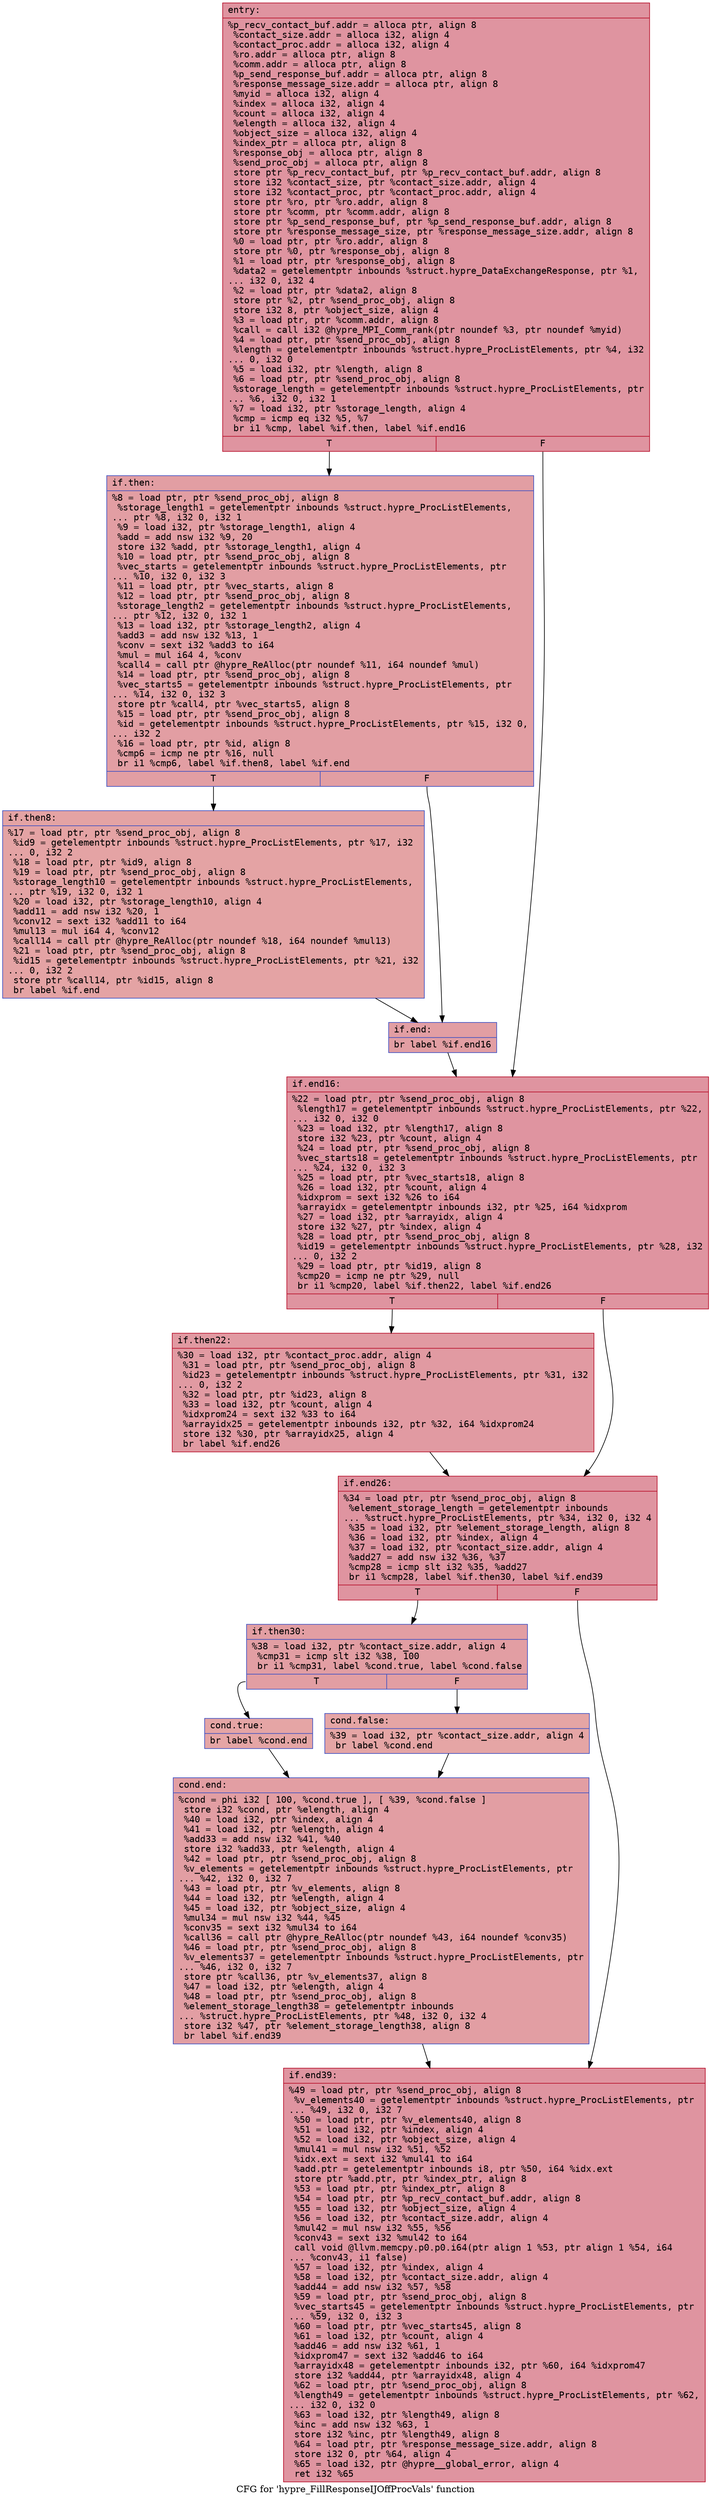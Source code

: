 digraph "CFG for 'hypre_FillResponseIJOffProcVals' function" {
	label="CFG for 'hypre_FillResponseIJOffProcVals' function";

	Node0x56408334c250 [shape=record,color="#b70d28ff", style=filled, fillcolor="#b70d2870" fontname="Courier",label="{entry:\l|  %p_recv_contact_buf.addr = alloca ptr, align 8\l  %contact_size.addr = alloca i32, align 4\l  %contact_proc.addr = alloca i32, align 4\l  %ro.addr = alloca ptr, align 8\l  %comm.addr = alloca ptr, align 8\l  %p_send_response_buf.addr = alloca ptr, align 8\l  %response_message_size.addr = alloca ptr, align 8\l  %myid = alloca i32, align 4\l  %index = alloca i32, align 4\l  %count = alloca i32, align 4\l  %elength = alloca i32, align 4\l  %object_size = alloca i32, align 4\l  %index_ptr = alloca ptr, align 8\l  %response_obj = alloca ptr, align 8\l  %send_proc_obj = alloca ptr, align 8\l  store ptr %p_recv_contact_buf, ptr %p_recv_contact_buf.addr, align 8\l  store i32 %contact_size, ptr %contact_size.addr, align 4\l  store i32 %contact_proc, ptr %contact_proc.addr, align 4\l  store ptr %ro, ptr %ro.addr, align 8\l  store ptr %comm, ptr %comm.addr, align 8\l  store ptr %p_send_response_buf, ptr %p_send_response_buf.addr, align 8\l  store ptr %response_message_size, ptr %response_message_size.addr, align 8\l  %0 = load ptr, ptr %ro.addr, align 8\l  store ptr %0, ptr %response_obj, align 8\l  %1 = load ptr, ptr %response_obj, align 8\l  %data2 = getelementptr inbounds %struct.hypre_DataExchangeResponse, ptr %1,\l... i32 0, i32 4\l  %2 = load ptr, ptr %data2, align 8\l  store ptr %2, ptr %send_proc_obj, align 8\l  store i32 8, ptr %object_size, align 4\l  %3 = load ptr, ptr %comm.addr, align 8\l  %call = call i32 @hypre_MPI_Comm_rank(ptr noundef %3, ptr noundef %myid)\l  %4 = load ptr, ptr %send_proc_obj, align 8\l  %length = getelementptr inbounds %struct.hypre_ProcListElements, ptr %4, i32\l... 0, i32 0\l  %5 = load i32, ptr %length, align 8\l  %6 = load ptr, ptr %send_proc_obj, align 8\l  %storage_length = getelementptr inbounds %struct.hypre_ProcListElements, ptr\l... %6, i32 0, i32 1\l  %7 = load i32, ptr %storage_length, align 4\l  %cmp = icmp eq i32 %5, %7\l  br i1 %cmp, label %if.then, label %if.end16\l|{<s0>T|<s1>F}}"];
	Node0x56408334c250:s0 -> Node0x56408334dde0[tooltip="entry -> if.then\nProbability 50.00%" ];
	Node0x56408334c250:s1 -> Node0x56408334de50[tooltip="entry -> if.end16\nProbability 50.00%" ];
	Node0x56408334dde0 [shape=record,color="#3d50c3ff", style=filled, fillcolor="#be242e70" fontname="Courier",label="{if.then:\l|  %8 = load ptr, ptr %send_proc_obj, align 8\l  %storage_length1 = getelementptr inbounds %struct.hypre_ProcListElements,\l... ptr %8, i32 0, i32 1\l  %9 = load i32, ptr %storage_length1, align 4\l  %add = add nsw i32 %9, 20\l  store i32 %add, ptr %storage_length1, align 4\l  %10 = load ptr, ptr %send_proc_obj, align 8\l  %vec_starts = getelementptr inbounds %struct.hypre_ProcListElements, ptr\l... %10, i32 0, i32 3\l  %11 = load ptr, ptr %vec_starts, align 8\l  %12 = load ptr, ptr %send_proc_obj, align 8\l  %storage_length2 = getelementptr inbounds %struct.hypre_ProcListElements,\l... ptr %12, i32 0, i32 1\l  %13 = load i32, ptr %storage_length2, align 4\l  %add3 = add nsw i32 %13, 1\l  %conv = sext i32 %add3 to i64\l  %mul = mul i64 4, %conv\l  %call4 = call ptr @hypre_ReAlloc(ptr noundef %11, i64 noundef %mul)\l  %14 = load ptr, ptr %send_proc_obj, align 8\l  %vec_starts5 = getelementptr inbounds %struct.hypre_ProcListElements, ptr\l... %14, i32 0, i32 3\l  store ptr %call4, ptr %vec_starts5, align 8\l  %15 = load ptr, ptr %send_proc_obj, align 8\l  %id = getelementptr inbounds %struct.hypre_ProcListElements, ptr %15, i32 0,\l... i32 2\l  %16 = load ptr, ptr %id, align 8\l  %cmp6 = icmp ne ptr %16, null\l  br i1 %cmp6, label %if.then8, label %if.end\l|{<s0>T|<s1>F}}"];
	Node0x56408334dde0:s0 -> Node0x564083353cf0[tooltip="if.then -> if.then8\nProbability 62.50%" ];
	Node0x56408334dde0:s1 -> Node0x564083353d70[tooltip="if.then -> if.end\nProbability 37.50%" ];
	Node0x564083353cf0 [shape=record,color="#3d50c3ff", style=filled, fillcolor="#c32e3170" fontname="Courier",label="{if.then8:\l|  %17 = load ptr, ptr %send_proc_obj, align 8\l  %id9 = getelementptr inbounds %struct.hypre_ProcListElements, ptr %17, i32\l... 0, i32 2\l  %18 = load ptr, ptr %id9, align 8\l  %19 = load ptr, ptr %send_proc_obj, align 8\l  %storage_length10 = getelementptr inbounds %struct.hypre_ProcListElements,\l... ptr %19, i32 0, i32 1\l  %20 = load i32, ptr %storage_length10, align 4\l  %add11 = add nsw i32 %20, 1\l  %conv12 = sext i32 %add11 to i64\l  %mul13 = mul i64 4, %conv12\l  %call14 = call ptr @hypre_ReAlloc(ptr noundef %18, i64 noundef %mul13)\l  %21 = load ptr, ptr %send_proc_obj, align 8\l  %id15 = getelementptr inbounds %struct.hypre_ProcListElements, ptr %21, i32\l... 0, i32 2\l  store ptr %call14, ptr %id15, align 8\l  br label %if.end\l}"];
	Node0x564083353cf0 -> Node0x564083353d70[tooltip="if.then8 -> if.end\nProbability 100.00%" ];
	Node0x564083353d70 [shape=record,color="#3d50c3ff", style=filled, fillcolor="#be242e70" fontname="Courier",label="{if.end:\l|  br label %if.end16\l}"];
	Node0x564083353d70 -> Node0x56408334de50[tooltip="if.end -> if.end16\nProbability 100.00%" ];
	Node0x56408334de50 [shape=record,color="#b70d28ff", style=filled, fillcolor="#b70d2870" fontname="Courier",label="{if.end16:\l|  %22 = load ptr, ptr %send_proc_obj, align 8\l  %length17 = getelementptr inbounds %struct.hypre_ProcListElements, ptr %22,\l... i32 0, i32 0\l  %23 = load i32, ptr %length17, align 8\l  store i32 %23, ptr %count, align 4\l  %24 = load ptr, ptr %send_proc_obj, align 8\l  %vec_starts18 = getelementptr inbounds %struct.hypre_ProcListElements, ptr\l... %24, i32 0, i32 3\l  %25 = load ptr, ptr %vec_starts18, align 8\l  %26 = load i32, ptr %count, align 4\l  %idxprom = sext i32 %26 to i64\l  %arrayidx = getelementptr inbounds i32, ptr %25, i64 %idxprom\l  %27 = load i32, ptr %arrayidx, align 4\l  store i32 %27, ptr %index, align 4\l  %28 = load ptr, ptr %send_proc_obj, align 8\l  %id19 = getelementptr inbounds %struct.hypre_ProcListElements, ptr %28, i32\l... 0, i32 2\l  %29 = load ptr, ptr %id19, align 8\l  %cmp20 = icmp ne ptr %29, null\l  br i1 %cmp20, label %if.then22, label %if.end26\l|{<s0>T|<s1>F}}"];
	Node0x56408334de50:s0 -> Node0x56408325cfc0[tooltip="if.end16 -> if.then22\nProbability 62.50%" ];
	Node0x56408334de50:s1 -> Node0x56408334da90[tooltip="if.end16 -> if.end26\nProbability 37.50%" ];
	Node0x56408325cfc0 [shape=record,color="#b70d28ff", style=filled, fillcolor="#bb1b2c70" fontname="Courier",label="{if.then22:\l|  %30 = load i32, ptr %contact_proc.addr, align 4\l  %31 = load ptr, ptr %send_proc_obj, align 8\l  %id23 = getelementptr inbounds %struct.hypre_ProcListElements, ptr %31, i32\l... 0, i32 2\l  %32 = load ptr, ptr %id23, align 8\l  %33 = load i32, ptr %count, align 4\l  %idxprom24 = sext i32 %33 to i64\l  %arrayidx25 = getelementptr inbounds i32, ptr %32, i64 %idxprom24\l  store i32 %30, ptr %arrayidx25, align 4\l  br label %if.end26\l}"];
	Node0x56408325cfc0 -> Node0x56408334da90[tooltip="if.then22 -> if.end26\nProbability 100.00%" ];
	Node0x56408334da90 [shape=record,color="#b70d28ff", style=filled, fillcolor="#b70d2870" fontname="Courier",label="{if.end26:\l|  %34 = load ptr, ptr %send_proc_obj, align 8\l  %element_storage_length = getelementptr inbounds\l... %struct.hypre_ProcListElements, ptr %34, i32 0, i32 4\l  %35 = load i32, ptr %element_storage_length, align 8\l  %36 = load i32, ptr %index, align 4\l  %37 = load i32, ptr %contact_size.addr, align 4\l  %add27 = add nsw i32 %36, %37\l  %cmp28 = icmp slt i32 %35, %add27\l  br i1 %cmp28, label %if.then30, label %if.end39\l|{<s0>T|<s1>F}}"];
	Node0x56408334da90:s0 -> Node0x564083356060[tooltip="if.end26 -> if.then30\nProbability 50.00%" ];
	Node0x56408334da90:s1 -> Node0x5640833560b0[tooltip="if.end26 -> if.end39\nProbability 50.00%" ];
	Node0x564083356060 [shape=record,color="#3d50c3ff", style=filled, fillcolor="#be242e70" fontname="Courier",label="{if.then30:\l|  %38 = load i32, ptr %contact_size.addr, align 4\l  %cmp31 = icmp slt i32 %38, 100\l  br i1 %cmp31, label %cond.true, label %cond.false\l|{<s0>T|<s1>F}}"];
	Node0x564083356060:s0 -> Node0x564083356310[tooltip="if.then30 -> cond.true\nProbability 50.00%" ];
	Node0x564083356060:s1 -> Node0x564083356360[tooltip="if.then30 -> cond.false\nProbability 50.00%" ];
	Node0x564083356310 [shape=record,color="#3d50c3ff", style=filled, fillcolor="#c5333470" fontname="Courier",label="{cond.true:\l|  br label %cond.end\l}"];
	Node0x564083356310 -> Node0x564083356490[tooltip="cond.true -> cond.end\nProbability 100.00%" ];
	Node0x564083356360 [shape=record,color="#3d50c3ff", style=filled, fillcolor="#c5333470" fontname="Courier",label="{cond.false:\l|  %39 = load i32, ptr %contact_size.addr, align 4\l  br label %cond.end\l}"];
	Node0x564083356360 -> Node0x564083356490[tooltip="cond.false -> cond.end\nProbability 100.00%" ];
	Node0x564083356490 [shape=record,color="#3d50c3ff", style=filled, fillcolor="#be242e70" fontname="Courier",label="{cond.end:\l|  %cond = phi i32 [ 100, %cond.true ], [ %39, %cond.false ]\l  store i32 %cond, ptr %elength, align 4\l  %40 = load i32, ptr %index, align 4\l  %41 = load i32, ptr %elength, align 4\l  %add33 = add nsw i32 %41, %40\l  store i32 %add33, ptr %elength, align 4\l  %42 = load ptr, ptr %send_proc_obj, align 8\l  %v_elements = getelementptr inbounds %struct.hypre_ProcListElements, ptr\l... %42, i32 0, i32 7\l  %43 = load ptr, ptr %v_elements, align 8\l  %44 = load i32, ptr %elength, align 4\l  %45 = load i32, ptr %object_size, align 4\l  %mul34 = mul nsw i32 %44, %45\l  %conv35 = sext i32 %mul34 to i64\l  %call36 = call ptr @hypre_ReAlloc(ptr noundef %43, i64 noundef %conv35)\l  %46 = load ptr, ptr %send_proc_obj, align 8\l  %v_elements37 = getelementptr inbounds %struct.hypre_ProcListElements, ptr\l... %46, i32 0, i32 7\l  store ptr %call36, ptr %v_elements37, align 8\l  %47 = load i32, ptr %elength, align 4\l  %48 = load ptr, ptr %send_proc_obj, align 8\l  %element_storage_length38 = getelementptr inbounds\l... %struct.hypre_ProcListElements, ptr %48, i32 0, i32 4\l  store i32 %47, ptr %element_storage_length38, align 8\l  br label %if.end39\l}"];
	Node0x564083356490 -> Node0x5640833560b0[tooltip="cond.end -> if.end39\nProbability 100.00%" ];
	Node0x5640833560b0 [shape=record,color="#b70d28ff", style=filled, fillcolor="#b70d2870" fontname="Courier",label="{if.end39:\l|  %49 = load ptr, ptr %send_proc_obj, align 8\l  %v_elements40 = getelementptr inbounds %struct.hypre_ProcListElements, ptr\l... %49, i32 0, i32 7\l  %50 = load ptr, ptr %v_elements40, align 8\l  %51 = load i32, ptr %index, align 4\l  %52 = load i32, ptr %object_size, align 4\l  %mul41 = mul nsw i32 %51, %52\l  %idx.ext = sext i32 %mul41 to i64\l  %add.ptr = getelementptr inbounds i8, ptr %50, i64 %idx.ext\l  store ptr %add.ptr, ptr %index_ptr, align 8\l  %53 = load ptr, ptr %index_ptr, align 8\l  %54 = load ptr, ptr %p_recv_contact_buf.addr, align 8\l  %55 = load i32, ptr %object_size, align 4\l  %56 = load i32, ptr %contact_size.addr, align 4\l  %mul42 = mul nsw i32 %55, %56\l  %conv43 = sext i32 %mul42 to i64\l  call void @llvm.memcpy.p0.p0.i64(ptr align 1 %53, ptr align 1 %54, i64\l... %conv43, i1 false)\l  %57 = load i32, ptr %index, align 4\l  %58 = load i32, ptr %contact_size.addr, align 4\l  %add44 = add nsw i32 %57, %58\l  %59 = load ptr, ptr %send_proc_obj, align 8\l  %vec_starts45 = getelementptr inbounds %struct.hypre_ProcListElements, ptr\l... %59, i32 0, i32 3\l  %60 = load ptr, ptr %vec_starts45, align 8\l  %61 = load i32, ptr %count, align 4\l  %add46 = add nsw i32 %61, 1\l  %idxprom47 = sext i32 %add46 to i64\l  %arrayidx48 = getelementptr inbounds i32, ptr %60, i64 %idxprom47\l  store i32 %add44, ptr %arrayidx48, align 4\l  %62 = load ptr, ptr %send_proc_obj, align 8\l  %length49 = getelementptr inbounds %struct.hypre_ProcListElements, ptr %62,\l... i32 0, i32 0\l  %63 = load i32, ptr %length49, align 8\l  %inc = add nsw i32 %63, 1\l  store i32 %inc, ptr %length49, align 8\l  %64 = load ptr, ptr %response_message_size.addr, align 8\l  store i32 0, ptr %64, align 4\l  %65 = load i32, ptr @hypre__global_error, align 4\l  ret i32 %65\l}"];
}

